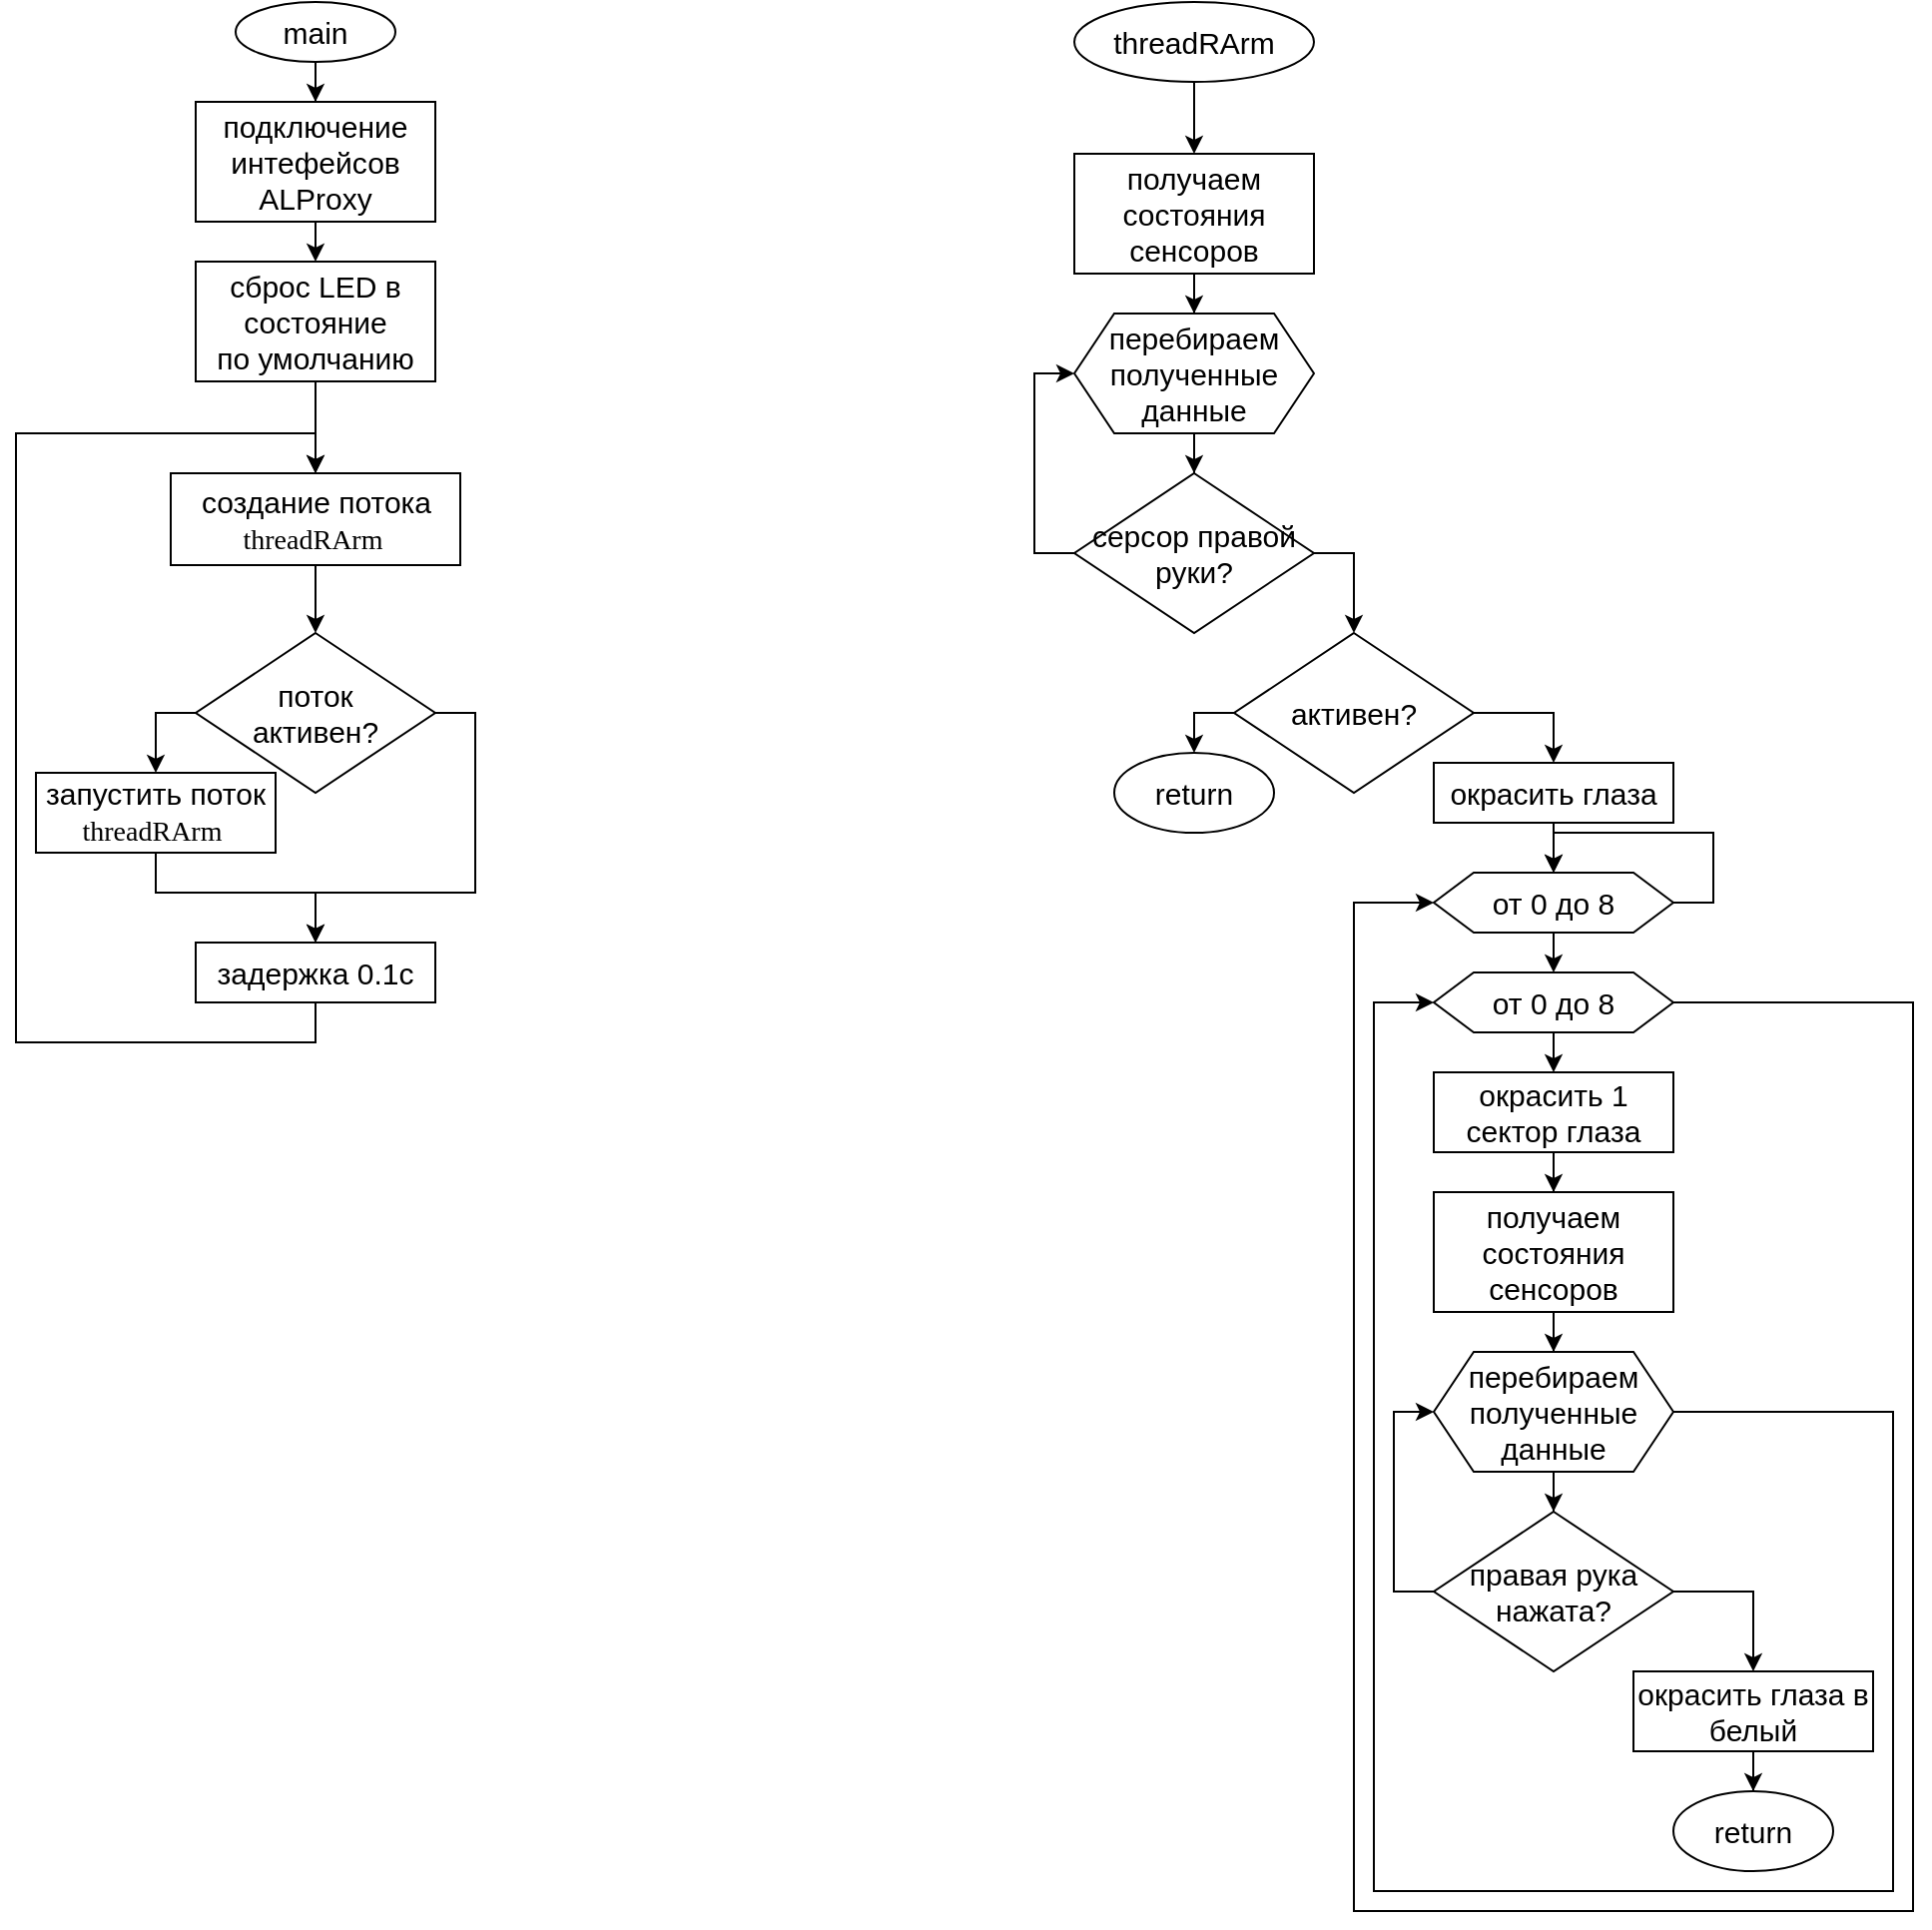 <mxfile version="14.6.12" type="device"><diagram id="B3t5WyqOXtHpHVBy5JTE" name="Page-1"><mxGraphModel dx="60" dy="735" grid="1" gridSize="10" guides="1" tooltips="1" connect="1" arrows="1" fold="1" page="0" pageScale="1" pageWidth="827" pageHeight="1169" math="0" shadow="0"><root><mxCell id="0"/><mxCell id="1" parent="0"/><mxCell id="7x2Gr1Ka0SQVAhpigZFL-1" style="edgeStyle=orthogonalEdgeStyle;rounded=0;orthogonalLoop=1;jettySize=auto;html=1;exitX=0.5;exitY=1;exitDx=0;exitDy=0;fontSize=15;" edge="1" parent="1" source="7x2Gr1Ka0SQVAhpigZFL-2" target="7x2Gr1Ka0SQVAhpigZFL-4"><mxGeometry relative="1" as="geometry"/></mxCell><mxCell id="7x2Gr1Ka0SQVAhpigZFL-2" value="main" style="ellipse;whiteSpace=wrap;html=1;fontSize=15;" vertex="1" parent="1"><mxGeometry x="820" y="84" width="80" height="30" as="geometry"/></mxCell><mxCell id="7x2Gr1Ka0SQVAhpigZFL-3" style="edgeStyle=orthogonalEdgeStyle;rounded=0;orthogonalLoop=1;jettySize=auto;html=1;exitX=0.5;exitY=1;exitDx=0;exitDy=0;entryX=0.5;entryY=0;entryDx=0;entryDy=0;fontSize=15;" edge="1" parent="1" source="7x2Gr1Ka0SQVAhpigZFL-4" target="7x2Gr1Ka0SQVAhpigZFL-6"><mxGeometry relative="1" as="geometry"/></mxCell><mxCell id="7x2Gr1Ka0SQVAhpigZFL-4" value="подключение&lt;br&gt;интефейсов&lt;br&gt;ALProxy" style="rounded=0;whiteSpace=wrap;html=1;fontSize=15;" vertex="1" parent="1"><mxGeometry x="800" y="134" width="120" height="60" as="geometry"/></mxCell><mxCell id="7x2Gr1Ka0SQVAhpigZFL-5" value="" style="edgeStyle=orthogonalEdgeStyle;rounded=0;orthogonalLoop=1;jettySize=auto;html=1;fontSize=15;" edge="1" parent="1" source="7x2Gr1Ka0SQVAhpigZFL-6" target="7x2Gr1Ka0SQVAhpigZFL-8"><mxGeometry relative="1" as="geometry"><Array as="points"/><mxPoint x="860" y="320" as="targetPoint"/></mxGeometry></mxCell><mxCell id="7x2Gr1Ka0SQVAhpigZFL-6" value="сброс LED в&lt;br&gt;состояние&lt;br&gt;по умолчанию" style="rounded=0;whiteSpace=wrap;html=1;fontSize=15;" vertex="1" parent="1"><mxGeometry x="800" y="214" width="120" height="60" as="geometry"/></mxCell><mxCell id="7x2Gr1Ka0SQVAhpigZFL-20" style="edgeStyle=orthogonalEdgeStyle;rounded=0;orthogonalLoop=1;jettySize=auto;html=1;exitX=0.5;exitY=1;exitDx=0;exitDy=0;" edge="1" parent="1" source="7x2Gr1Ka0SQVAhpigZFL-8" target="7x2Gr1Ka0SQVAhpigZFL-11"><mxGeometry relative="1" as="geometry"/></mxCell><mxCell id="7x2Gr1Ka0SQVAhpigZFL-8" value="создание потока&lt;br&gt;&lt;span style=&quot;font-size: 10.5pt ; line-height: 107% ; font-family: &amp;#34;consolas&amp;#34;&quot;&gt;threadRArm&amp;nbsp;&lt;/span&gt;" style="rounded=0;whiteSpace=wrap;html=1;fontSize=15;" vertex="1" parent="1"><mxGeometry x="787.5" y="320" width="145" height="46" as="geometry"/></mxCell><mxCell id="7x2Gr1Ka0SQVAhpigZFL-21" style="edgeStyle=orthogonalEdgeStyle;rounded=0;orthogonalLoop=1;jettySize=auto;html=1;exitX=0.5;exitY=1;exitDx=0;exitDy=0;entryX=0.5;entryY=0;entryDx=0;entryDy=0;" edge="1" parent="1" source="7x2Gr1Ka0SQVAhpigZFL-10" target="7x2Gr1Ka0SQVAhpigZFL-8"><mxGeometry relative="1" as="geometry"><Array as="points"><mxPoint x="860" y="605"/><mxPoint x="710" y="605"/><mxPoint x="710" y="300"/><mxPoint x="860" y="300"/></Array></mxGeometry></mxCell><mxCell id="7x2Gr1Ka0SQVAhpigZFL-10" value="задержка 0.1с" style="rounded=0;whiteSpace=wrap;html=1;fontSize=15;" vertex="1" parent="1"><mxGeometry x="800" y="555" width="120" height="30" as="geometry"/></mxCell><mxCell id="7x2Gr1Ka0SQVAhpigZFL-18" style="edgeStyle=orthogonalEdgeStyle;rounded=0;orthogonalLoop=1;jettySize=auto;html=1;exitX=1;exitY=0.5;exitDx=0;exitDy=0;" edge="1" parent="1" source="7x2Gr1Ka0SQVAhpigZFL-11" target="7x2Gr1Ka0SQVAhpigZFL-10"><mxGeometry relative="1" as="geometry"><Array as="points"><mxPoint x="940" y="440"/><mxPoint x="940" y="530"/><mxPoint x="860" y="530"/></Array></mxGeometry></mxCell><mxCell id="7x2Gr1Ka0SQVAhpigZFL-19" style="edgeStyle=orthogonalEdgeStyle;rounded=0;orthogonalLoop=1;jettySize=auto;html=1;exitX=0;exitY=0.5;exitDx=0;exitDy=0;" edge="1" parent="1" source="7x2Gr1Ka0SQVAhpigZFL-11" target="7x2Gr1Ka0SQVAhpigZFL-15"><mxGeometry relative="1" as="geometry"/></mxCell><mxCell id="7x2Gr1Ka0SQVAhpigZFL-11" value="поток&lt;br&gt;активен?" style="rhombus;whiteSpace=wrap;html=1;fontSize=15;" vertex="1" parent="1"><mxGeometry x="800" y="400" width="120" height="80" as="geometry"/></mxCell><mxCell id="7x2Gr1Ka0SQVAhpigZFL-16" style="edgeStyle=orthogonalEdgeStyle;rounded=0;orthogonalLoop=1;jettySize=auto;html=1;exitX=0.5;exitY=1;exitDx=0;exitDy=0;" edge="1" parent="1" source="7x2Gr1Ka0SQVAhpigZFL-15" target="7x2Gr1Ka0SQVAhpigZFL-10"><mxGeometry relative="1" as="geometry"><Array as="points"><mxPoint x="780" y="530"/><mxPoint x="860" y="530"/></Array></mxGeometry></mxCell><mxCell id="7x2Gr1Ka0SQVAhpigZFL-15" value="запустить поток&lt;br&gt;&lt;span style=&quot;font-family: &amp;#34;consolas&amp;#34; ; font-size: 14px&quot;&gt;threadRArm&amp;nbsp;&lt;/span&gt;" style="rounded=0;whiteSpace=wrap;html=1;fontSize=15;" vertex="1" parent="1"><mxGeometry x="720" y="470" width="120" height="40" as="geometry"/></mxCell><mxCell id="7x2Gr1Ka0SQVAhpigZFL-27" style="edgeStyle=orthogonalEdgeStyle;rounded=0;orthogonalLoop=1;jettySize=auto;html=1;exitX=0.5;exitY=1;exitDx=0;exitDy=0;" edge="1" parent="1" source="7x2Gr1Ka0SQVAhpigZFL-22"><mxGeometry relative="1" as="geometry"><mxPoint x="1300" y="160" as="targetPoint"/></mxGeometry></mxCell><mxCell id="7x2Gr1Ka0SQVAhpigZFL-22" value="threadRArm" style="ellipse;whiteSpace=wrap;html=1;fontSize=15;" vertex="1" parent="1"><mxGeometry x="1240" y="84" width="120" height="40" as="geometry"/></mxCell><mxCell id="7x2Gr1Ka0SQVAhpigZFL-40" style="edgeStyle=orthogonalEdgeStyle;rounded=0;orthogonalLoop=1;jettySize=auto;html=1;exitX=0.5;exitY=1;exitDx=0;exitDy=0;" edge="1" parent="1" source="7x2Gr1Ka0SQVAhpigZFL-41" target="7x2Gr1Ka0SQVAhpigZFL-43"><mxGeometry relative="1" as="geometry"/></mxCell><mxCell id="7x2Gr1Ka0SQVAhpigZFL-41" value="получаем состояния&lt;br&gt;сенсоров" style="rounded=0;whiteSpace=wrap;html=1;fontSize=15;" vertex="1" parent="1"><mxGeometry x="1240" y="160" width="120" height="60" as="geometry"/></mxCell><mxCell id="7x2Gr1Ka0SQVAhpigZFL-42" style="edgeStyle=orthogonalEdgeStyle;rounded=0;orthogonalLoop=1;jettySize=auto;html=1;exitX=0.5;exitY=1;exitDx=0;exitDy=0;" edge="1" parent="1" source="7x2Gr1Ka0SQVAhpigZFL-43" target="7x2Gr1Ka0SQVAhpigZFL-46"><mxGeometry relative="1" as="geometry"/></mxCell><mxCell id="7x2Gr1Ka0SQVAhpigZFL-43" value="перебираем&lt;br&gt;полученные данные" style="shape=hexagon;perimeter=hexagonPerimeter2;whiteSpace=wrap;html=1;fixedSize=1;fontSize=15;" vertex="1" parent="1"><mxGeometry x="1240" y="240" width="120" height="60" as="geometry"/></mxCell><mxCell id="7x2Gr1Ka0SQVAhpigZFL-44" style="edgeStyle=orthogonalEdgeStyle;rounded=0;orthogonalLoop=1;jettySize=auto;html=1;exitX=1;exitY=0.5;exitDx=0;exitDy=0;" edge="1" parent="1" source="7x2Gr1Ka0SQVAhpigZFL-46" target="7x2Gr1Ka0SQVAhpigZFL-49"><mxGeometry relative="1" as="geometry"/></mxCell><mxCell id="7x2Gr1Ka0SQVAhpigZFL-45" style="edgeStyle=orthogonalEdgeStyle;rounded=0;orthogonalLoop=1;jettySize=auto;html=1;exitX=0;exitY=0.5;exitDx=0;exitDy=0;entryX=0;entryY=0.5;entryDx=0;entryDy=0;" edge="1" parent="1" source="7x2Gr1Ka0SQVAhpigZFL-46" target="7x2Gr1Ka0SQVAhpigZFL-43"><mxGeometry relative="1" as="geometry"/></mxCell><mxCell id="7x2Gr1Ka0SQVAhpigZFL-46" value="серсор правой руки?" style="rhombus;whiteSpace=wrap;html=1;fontSize=15;" vertex="1" parent="1"><mxGeometry x="1240" y="320" width="120" height="80" as="geometry"/></mxCell><mxCell id="7x2Gr1Ka0SQVAhpigZFL-47" style="edgeStyle=orthogonalEdgeStyle;rounded=0;orthogonalLoop=1;jettySize=auto;html=1;exitX=0;exitY=0.5;exitDx=0;exitDy=0;entryX=0.5;entryY=0;entryDx=0;entryDy=0;" edge="1" parent="1" source="7x2Gr1Ka0SQVAhpigZFL-49" target="7x2Gr1Ka0SQVAhpigZFL-50"><mxGeometry relative="1" as="geometry"/></mxCell><mxCell id="7x2Gr1Ka0SQVAhpigZFL-48" style="edgeStyle=orthogonalEdgeStyle;rounded=0;orthogonalLoop=1;jettySize=auto;html=1;exitX=1;exitY=0.5;exitDx=0;exitDy=0;" edge="1" parent="1" source="7x2Gr1Ka0SQVAhpigZFL-49" target="7x2Gr1Ka0SQVAhpigZFL-52"><mxGeometry relative="1" as="geometry"/></mxCell><mxCell id="7x2Gr1Ka0SQVAhpigZFL-49" value="активен?" style="rhombus;whiteSpace=wrap;html=1;fontSize=15;" vertex="1" parent="1"><mxGeometry x="1320" y="400" width="120" height="80" as="geometry"/></mxCell><mxCell id="7x2Gr1Ka0SQVAhpigZFL-50" value="return" style="ellipse;whiteSpace=wrap;html=1;fontSize=15;" vertex="1" parent="1"><mxGeometry x="1260" y="460" width="80" height="40" as="geometry"/></mxCell><mxCell id="7x2Gr1Ka0SQVAhpigZFL-51" style="edgeStyle=orthogonalEdgeStyle;rounded=0;orthogonalLoop=1;jettySize=auto;html=1;exitX=0.5;exitY=1;exitDx=0;exitDy=0;" edge="1" parent="1" source="7x2Gr1Ka0SQVAhpigZFL-52" target="7x2Gr1Ka0SQVAhpigZFL-54"><mxGeometry relative="1" as="geometry"/></mxCell><mxCell id="7x2Gr1Ka0SQVAhpigZFL-52" value="окрасить глаза" style="rounded=0;whiteSpace=wrap;html=1;fontSize=15;" vertex="1" parent="1"><mxGeometry x="1420" y="465" width="120" height="30" as="geometry"/></mxCell><mxCell id="7x2Gr1Ka0SQVAhpigZFL-53" style="edgeStyle=orthogonalEdgeStyle;rounded=0;orthogonalLoop=1;jettySize=auto;html=1;exitX=0.5;exitY=1;exitDx=0;exitDy=0;entryX=0.5;entryY=0;entryDx=0;entryDy=0;" edge="1" parent="1" source="7x2Gr1Ka0SQVAhpigZFL-54" target="7x2Gr1Ka0SQVAhpigZFL-57"><mxGeometry relative="1" as="geometry"/></mxCell><mxCell id="7x2Gr1Ka0SQVAhpigZFL-54" value="от 0 до 8" style="shape=hexagon;perimeter=hexagonPerimeter2;whiteSpace=wrap;html=1;fixedSize=1;fontSize=15;" vertex="1" parent="1"><mxGeometry x="1420" y="520" width="120" height="30" as="geometry"/></mxCell><mxCell id="7x2Gr1Ka0SQVAhpigZFL-55" style="edgeStyle=orthogonalEdgeStyle;rounded=0;orthogonalLoop=1;jettySize=auto;html=1;exitX=0.5;exitY=1;exitDx=0;exitDy=0;entryX=0.5;entryY=0;entryDx=0;entryDy=0;" edge="1" parent="1" source="7x2Gr1Ka0SQVAhpigZFL-57" target="7x2Gr1Ka0SQVAhpigZFL-59"><mxGeometry relative="1" as="geometry"/></mxCell><mxCell id="7x2Gr1Ka0SQVAhpigZFL-56" style="edgeStyle=orthogonalEdgeStyle;rounded=0;orthogonalLoop=1;jettySize=auto;html=1;exitX=1;exitY=0.5;exitDx=0;exitDy=0;entryX=0;entryY=0.5;entryDx=0;entryDy=0;" edge="1" parent="1" source="7x2Gr1Ka0SQVAhpigZFL-57" target="7x2Gr1Ka0SQVAhpigZFL-54"><mxGeometry relative="1" as="geometry"><Array as="points"><mxPoint x="1660" y="585"/><mxPoint x="1660" y="1040"/><mxPoint x="1380" y="1040"/><mxPoint x="1380" y="535"/></Array></mxGeometry></mxCell><mxCell id="7x2Gr1Ka0SQVAhpigZFL-57" value="от 0 до 8" style="shape=hexagon;perimeter=hexagonPerimeter2;whiteSpace=wrap;html=1;fixedSize=1;fontSize=15;" vertex="1" parent="1"><mxGeometry x="1420" y="570" width="120" height="30" as="geometry"/></mxCell><mxCell id="7x2Gr1Ka0SQVAhpigZFL-58" style="edgeStyle=orthogonalEdgeStyle;rounded=0;orthogonalLoop=1;jettySize=auto;html=1;exitX=0.5;exitY=1;exitDx=0;exitDy=0;" edge="1" parent="1" source="7x2Gr1Ka0SQVAhpigZFL-59" target="7x2Gr1Ka0SQVAhpigZFL-61"><mxGeometry relative="1" as="geometry"/></mxCell><mxCell id="7x2Gr1Ka0SQVAhpigZFL-59" value="окрасить 1 сектор глаза" style="rounded=0;whiteSpace=wrap;html=1;fontSize=15;" vertex="1" parent="1"><mxGeometry x="1420" y="620" width="120" height="40" as="geometry"/></mxCell><mxCell id="7x2Gr1Ka0SQVAhpigZFL-60" style="edgeStyle=orthogonalEdgeStyle;rounded=0;orthogonalLoop=1;jettySize=auto;html=1;exitX=0.5;exitY=1;exitDx=0;exitDy=0;" edge="1" parent="1" source="7x2Gr1Ka0SQVAhpigZFL-61" target="7x2Gr1Ka0SQVAhpigZFL-64"><mxGeometry relative="1" as="geometry"/></mxCell><mxCell id="7x2Gr1Ka0SQVAhpigZFL-61" value="получаем состояния&lt;br&gt;сенсоров" style="rounded=0;whiteSpace=wrap;html=1;fontSize=15;" vertex="1" parent="1"><mxGeometry x="1420" y="680" width="120" height="60" as="geometry"/></mxCell><mxCell id="7x2Gr1Ka0SQVAhpigZFL-62" style="edgeStyle=orthogonalEdgeStyle;rounded=0;orthogonalLoop=1;jettySize=auto;html=1;exitX=0.5;exitY=1;exitDx=0;exitDy=0;" edge="1" parent="1" source="7x2Gr1Ka0SQVAhpigZFL-64" target="7x2Gr1Ka0SQVAhpigZFL-67"><mxGeometry relative="1" as="geometry"/></mxCell><mxCell id="7x2Gr1Ka0SQVAhpigZFL-63" style="edgeStyle=orthogonalEdgeStyle;rounded=0;orthogonalLoop=1;jettySize=auto;html=1;exitX=1;exitY=0.5;exitDx=0;exitDy=0;entryX=0;entryY=0.5;entryDx=0;entryDy=0;" edge="1" parent="1" source="7x2Gr1Ka0SQVAhpigZFL-64" target="7x2Gr1Ka0SQVAhpigZFL-57"><mxGeometry relative="1" as="geometry"><Array as="points"><mxPoint x="1650" y="790"/><mxPoint x="1650" y="1030"/><mxPoint x="1390" y="1030"/><mxPoint x="1390" y="585"/></Array></mxGeometry></mxCell><mxCell id="7x2Gr1Ka0SQVAhpigZFL-64" value="перебираем&lt;br&gt;полученные данные" style="shape=hexagon;perimeter=hexagonPerimeter2;whiteSpace=wrap;html=1;fixedSize=1;fontSize=15;" vertex="1" parent="1"><mxGeometry x="1420" y="760" width="120" height="60" as="geometry"/></mxCell><mxCell id="7x2Gr1Ka0SQVAhpigZFL-65" style="edgeStyle=orthogonalEdgeStyle;rounded=0;orthogonalLoop=1;jettySize=auto;html=1;exitX=0;exitY=0.5;exitDx=0;exitDy=0;entryX=0;entryY=0.5;entryDx=0;entryDy=0;" edge="1" parent="1" source="7x2Gr1Ka0SQVAhpigZFL-67" target="7x2Gr1Ka0SQVAhpigZFL-64"><mxGeometry relative="1" as="geometry"/></mxCell><mxCell id="7x2Gr1Ka0SQVAhpigZFL-66" style="edgeStyle=orthogonalEdgeStyle;rounded=0;orthogonalLoop=1;jettySize=auto;html=1;exitX=1;exitY=0.5;exitDx=0;exitDy=0;" edge="1" parent="1" source="7x2Gr1Ka0SQVAhpigZFL-67" target="7x2Gr1Ka0SQVAhpigZFL-69"><mxGeometry relative="1" as="geometry"/></mxCell><mxCell id="7x2Gr1Ka0SQVAhpigZFL-67" value="правая рука нажата?" style="rhombus;whiteSpace=wrap;html=1;fontSize=15;" vertex="1" parent="1"><mxGeometry x="1420" y="840" width="120" height="80" as="geometry"/></mxCell><mxCell id="7x2Gr1Ka0SQVAhpigZFL-68" style="edgeStyle=orthogonalEdgeStyle;rounded=0;orthogonalLoop=1;jettySize=auto;html=1;exitX=0.5;exitY=1;exitDx=0;exitDy=0;" edge="1" parent="1" source="7x2Gr1Ka0SQVAhpigZFL-69" target="7x2Gr1Ka0SQVAhpigZFL-70"><mxGeometry relative="1" as="geometry"/></mxCell><mxCell id="7x2Gr1Ka0SQVAhpigZFL-69" value="окрасить глаза в белый" style="rounded=0;whiteSpace=wrap;html=1;fontSize=15;" vertex="1" parent="1"><mxGeometry x="1520" y="920" width="120" height="40" as="geometry"/></mxCell><mxCell id="7x2Gr1Ka0SQVAhpigZFL-70" value="return" style="ellipse;whiteSpace=wrap;html=1;fontSize=15;" vertex="1" parent="1"><mxGeometry x="1540" y="980" width="80" height="40" as="geometry"/></mxCell><mxCell id="7x2Gr1Ka0SQVAhpigZFL-71" style="edgeStyle=orthogonalEdgeStyle;rounded=0;orthogonalLoop=1;jettySize=auto;html=1;exitX=1;exitY=0.5;exitDx=0;exitDy=0;entryX=0.5;entryY=0;entryDx=0;entryDy=0;" edge="1" parent="1" source="7x2Gr1Ka0SQVAhpigZFL-54" target="7x2Gr1Ka0SQVAhpigZFL-54"><mxGeometry relative="1" as="geometry"><Array as="points"><mxPoint x="1560" y="535"/><mxPoint x="1560" y="500"/><mxPoint x="1480" y="500"/></Array></mxGeometry></mxCell></root></mxGraphModel></diagram></mxfile>